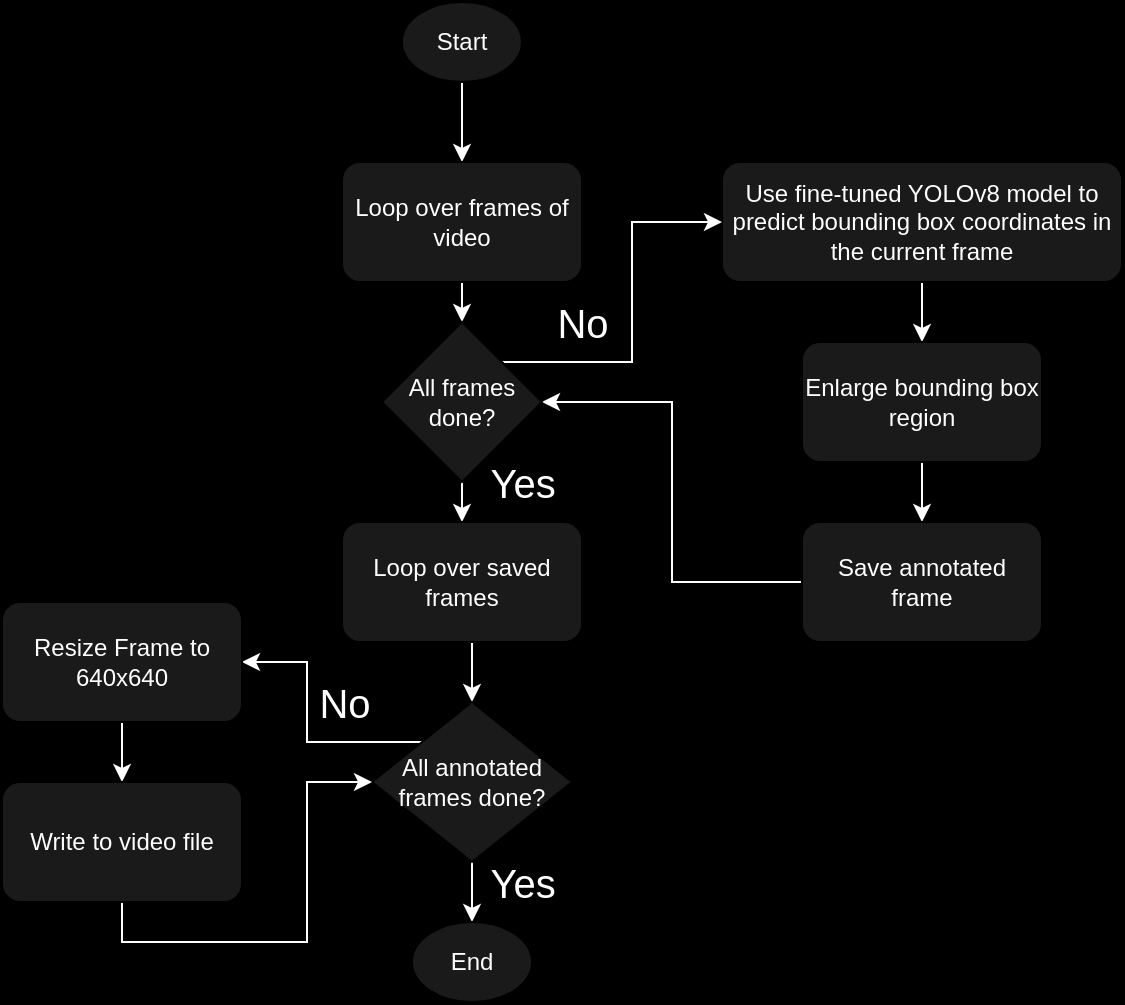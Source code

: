 <mxfile version="24.7.17">
  <diagram name="Page-1" id="p4NSVulmTarPYj4z0CjT">
    <mxGraphModel dx="1195" dy="615" grid="1" gridSize="10" guides="1" tooltips="1" connect="1" arrows="1" fold="1" page="1" pageScale="1" pageWidth="850" pageHeight="1100" background="#000000" math="0" shadow="0">
      <root>
        <mxCell id="0" />
        <mxCell id="1" parent="0" />
        <mxCell id="kT9dJn33GhRSkPyXbfgK-24" style="edgeStyle=orthogonalEdgeStyle;rounded=0;orthogonalLoop=1;jettySize=auto;html=1;exitX=0.5;exitY=1;exitDx=0;exitDy=0;entryX=0.5;entryY=0;entryDx=0;entryDy=0;strokeColor=#FFFFFF;" edge="1" parent="1" source="kT9dJn33GhRSkPyXbfgK-1" target="kT9dJn33GhRSkPyXbfgK-3">
          <mxGeometry relative="1" as="geometry" />
        </mxCell>
        <mxCell id="kT9dJn33GhRSkPyXbfgK-1" value="Start" style="ellipse;whiteSpace=wrap;html=1;fillColor=#1A1A1A;fontColor=#FFFFFF;" vertex="1" parent="1">
          <mxGeometry x="390" y="290" width="60" height="40" as="geometry" />
        </mxCell>
        <mxCell id="kT9dJn33GhRSkPyXbfgK-25" style="edgeStyle=orthogonalEdgeStyle;rounded=0;orthogonalLoop=1;jettySize=auto;html=1;exitX=0.5;exitY=1;exitDx=0;exitDy=0;entryX=0.5;entryY=0;entryDx=0;entryDy=0;strokeColor=#FFFFFF;" edge="1" parent="1" source="kT9dJn33GhRSkPyXbfgK-3" target="kT9dJn33GhRSkPyXbfgK-7">
          <mxGeometry relative="1" as="geometry" />
        </mxCell>
        <mxCell id="kT9dJn33GhRSkPyXbfgK-3" value="Loop over frames of video" style="rounded=1;whiteSpace=wrap;html=1;fillColor=#1A1A1A;fontColor=#FFFFFF;" vertex="1" parent="1">
          <mxGeometry x="360" y="370" width="120" height="60" as="geometry" />
        </mxCell>
        <mxCell id="kT9dJn33GhRSkPyXbfgK-27" style="edgeStyle=orthogonalEdgeStyle;rounded=0;orthogonalLoop=1;jettySize=auto;html=1;exitX=0.5;exitY=1;exitDx=0;exitDy=0;entryX=0.5;entryY=0;entryDx=0;entryDy=0;strokeColor=#FFFFFF;" edge="1" parent="1" source="kT9dJn33GhRSkPyXbfgK-4" target="kT9dJn33GhRSkPyXbfgK-5">
          <mxGeometry relative="1" as="geometry" />
        </mxCell>
        <mxCell id="kT9dJn33GhRSkPyXbfgK-4" value="Use fine-tuned YOLOv8 model to predict bounding box coordinates in the current frame" style="rounded=1;whiteSpace=wrap;html=1;fillColor=#1A1A1A;fontColor=#FFFFFF;" vertex="1" parent="1">
          <mxGeometry x="550" y="370" width="200" height="60" as="geometry" />
        </mxCell>
        <mxCell id="kT9dJn33GhRSkPyXbfgK-28" style="edgeStyle=orthogonalEdgeStyle;rounded=0;orthogonalLoop=1;jettySize=auto;html=1;exitX=0.5;exitY=1;exitDx=0;exitDy=0;entryX=0.5;entryY=0;entryDx=0;entryDy=0;strokeColor=#FFFFFF;" edge="1" parent="1" source="kT9dJn33GhRSkPyXbfgK-5" target="kT9dJn33GhRSkPyXbfgK-6">
          <mxGeometry relative="1" as="geometry" />
        </mxCell>
        <mxCell id="kT9dJn33GhRSkPyXbfgK-5" value="Enlarge bounding box region" style="rounded=1;whiteSpace=wrap;html=1;fillColor=#1A1A1A;fontColor=#FFFFFF;" vertex="1" parent="1">
          <mxGeometry x="590" y="460" width="120" height="60" as="geometry" />
        </mxCell>
        <mxCell id="kT9dJn33GhRSkPyXbfgK-12" style="edgeStyle=orthogonalEdgeStyle;rounded=0;orthogonalLoop=1;jettySize=auto;html=1;exitX=0;exitY=0.5;exitDx=0;exitDy=0;entryX=1;entryY=0.5;entryDx=0;entryDy=0;strokeColor=#FFFFFF;" edge="1" parent="1" source="kT9dJn33GhRSkPyXbfgK-6" target="kT9dJn33GhRSkPyXbfgK-7">
          <mxGeometry relative="1" as="geometry" />
        </mxCell>
        <mxCell id="kT9dJn33GhRSkPyXbfgK-6" value="Save annotated frame" style="rounded=1;whiteSpace=wrap;html=1;fillColor=#1A1A1A;fontColor=#FFFFFF;" vertex="1" parent="1">
          <mxGeometry x="590" y="550" width="120" height="60" as="geometry" />
        </mxCell>
        <mxCell id="kT9dJn33GhRSkPyXbfgK-11" style="edgeStyle=orthogonalEdgeStyle;rounded=0;orthogonalLoop=1;jettySize=auto;html=1;exitX=1;exitY=0;exitDx=0;exitDy=0;entryX=0;entryY=0.5;entryDx=0;entryDy=0;strokeColor=#FFFFFF;" edge="1" parent="1" source="kT9dJn33GhRSkPyXbfgK-7" target="kT9dJn33GhRSkPyXbfgK-4">
          <mxGeometry relative="1" as="geometry" />
        </mxCell>
        <mxCell id="kT9dJn33GhRSkPyXbfgK-29" value="&lt;font style=&quot;font-size: 20px;&quot;&gt;No&lt;/font&gt;" style="edgeLabel;html=1;align=center;verticalAlign=middle;resizable=0;points=[];labelBackgroundColor=none;fontColor=#FFFFFF;" vertex="1" connectable="0" parent="kT9dJn33GhRSkPyXbfgK-11">
          <mxGeometry x="0.022" y="2" relative="1" as="geometry">
            <mxPoint x="-23" y="7" as="offset" />
          </mxGeometry>
        </mxCell>
        <mxCell id="kT9dJn33GhRSkPyXbfgK-13" style="edgeStyle=orthogonalEdgeStyle;rounded=0;orthogonalLoop=1;jettySize=auto;html=1;exitX=0.5;exitY=1;exitDx=0;exitDy=0;entryX=0.5;entryY=0;entryDx=0;entryDy=0;strokeColor=#FFFFFF;" edge="1" parent="1" source="kT9dJn33GhRSkPyXbfgK-7" target="kT9dJn33GhRSkPyXbfgK-8">
          <mxGeometry relative="1" as="geometry" />
        </mxCell>
        <mxCell id="kT9dJn33GhRSkPyXbfgK-30" value="&lt;font style=&quot;font-size: 20px;&quot;&gt;Yes&lt;/font&gt;" style="edgeLabel;html=1;align=center;verticalAlign=middle;resizable=0;points=[];labelBackgroundColor=none;fontColor=#FFFFFF;" vertex="1" connectable="0" parent="kT9dJn33GhRSkPyXbfgK-13">
          <mxGeometry x="-0.6" y="1" relative="1" as="geometry">
            <mxPoint x="29" y="-4" as="offset" />
          </mxGeometry>
        </mxCell>
        <mxCell id="kT9dJn33GhRSkPyXbfgK-7" value="All frames done?" style="rhombus;whiteSpace=wrap;html=1;fillColor=#1A1A1A;fontColor=#FFFFFF;" vertex="1" parent="1">
          <mxGeometry x="380" y="450" width="80" height="80" as="geometry" />
        </mxCell>
        <mxCell id="kT9dJn33GhRSkPyXbfgK-14" style="edgeStyle=orthogonalEdgeStyle;rounded=0;orthogonalLoop=1;jettySize=auto;html=1;exitX=0.5;exitY=1;exitDx=0;exitDy=0;entryX=0.5;entryY=0;entryDx=0;entryDy=0;strokeColor=#FFFFFF;" edge="1" parent="1" source="kT9dJn33GhRSkPyXbfgK-8" target="kT9dJn33GhRSkPyXbfgK-9">
          <mxGeometry relative="1" as="geometry" />
        </mxCell>
        <mxCell id="kT9dJn33GhRSkPyXbfgK-8" value="Loop over saved frames" style="rounded=1;whiteSpace=wrap;html=1;fillColor=#1A1A1A;fontColor=#FFFFFF;" vertex="1" parent="1">
          <mxGeometry x="360" y="550" width="120" height="60" as="geometry" />
        </mxCell>
        <mxCell id="kT9dJn33GhRSkPyXbfgK-17" style="edgeStyle=orthogonalEdgeStyle;rounded=0;orthogonalLoop=1;jettySize=auto;html=1;exitX=0;exitY=0;exitDx=0;exitDy=0;entryX=1;entryY=0.5;entryDx=0;entryDy=0;strokeColor=#FFFFFF;" edge="1" parent="1" source="kT9dJn33GhRSkPyXbfgK-9" target="kT9dJn33GhRSkPyXbfgK-15">
          <mxGeometry relative="1" as="geometry" />
        </mxCell>
        <mxCell id="kT9dJn33GhRSkPyXbfgK-31" value="&lt;font style=&quot;font-size: 20px;&quot;&gt;No&lt;/font&gt;" style="edgeLabel;html=1;align=center;verticalAlign=middle;resizable=0;points=[];labelBackgroundColor=none;fontColor=#FFFFFF;" vertex="1" connectable="0" parent="kT9dJn33GhRSkPyXbfgK-17">
          <mxGeometry x="0.085" relative="1" as="geometry">
            <mxPoint x="18" y="-7" as="offset" />
          </mxGeometry>
        </mxCell>
        <mxCell id="kT9dJn33GhRSkPyXbfgK-23" style="edgeStyle=orthogonalEdgeStyle;rounded=0;orthogonalLoop=1;jettySize=auto;html=1;exitX=0.5;exitY=1;exitDx=0;exitDy=0;entryX=0.5;entryY=0;entryDx=0;entryDy=0;strokeColor=#FFFFFF;" edge="1" parent="1" source="kT9dJn33GhRSkPyXbfgK-9" target="kT9dJn33GhRSkPyXbfgK-10">
          <mxGeometry relative="1" as="geometry" />
        </mxCell>
        <mxCell id="kT9dJn33GhRSkPyXbfgK-32" value="&lt;font style=&quot;font-size: 20px;&quot;&gt;Yes&lt;/font&gt;" style="edgeLabel;html=1;align=center;verticalAlign=middle;resizable=0;points=[];labelBackgroundColor=none;fontColor=#FFFFFF;" vertex="1" connectable="0" parent="kT9dJn33GhRSkPyXbfgK-23">
          <mxGeometry x="-0.067" y="-2" relative="1" as="geometry">
            <mxPoint x="27" y="-4" as="offset" />
          </mxGeometry>
        </mxCell>
        <mxCell id="kT9dJn33GhRSkPyXbfgK-9" value="All annotated frames done?" style="rhombus;whiteSpace=wrap;html=1;fillColor=#1A1A1A;fontColor=#FFFFFF;" vertex="1" parent="1">
          <mxGeometry x="375" y="640" width="100" height="80" as="geometry" />
        </mxCell>
        <mxCell id="kT9dJn33GhRSkPyXbfgK-10" value="End" style="ellipse;whiteSpace=wrap;html=1;fillColor=#1A1A1A;fontColor=#FFFFFF;" vertex="1" parent="1">
          <mxGeometry x="395" y="750" width="60" height="40" as="geometry" />
        </mxCell>
        <mxCell id="kT9dJn33GhRSkPyXbfgK-22" style="edgeStyle=orthogonalEdgeStyle;rounded=0;orthogonalLoop=1;jettySize=auto;html=1;exitX=0.5;exitY=1;exitDx=0;exitDy=0;entryX=0.5;entryY=0;entryDx=0;entryDy=0;strokeColor=#FFFFFF;" edge="1" parent="1" source="kT9dJn33GhRSkPyXbfgK-15" target="kT9dJn33GhRSkPyXbfgK-16">
          <mxGeometry relative="1" as="geometry" />
        </mxCell>
        <mxCell id="kT9dJn33GhRSkPyXbfgK-15" value="Resize Frame to 640x640" style="rounded=1;whiteSpace=wrap;html=1;fillColor=#1A1A1A;fontColor=#FFFFFF;" vertex="1" parent="1">
          <mxGeometry x="190" y="590" width="120" height="60" as="geometry" />
        </mxCell>
        <mxCell id="kT9dJn33GhRSkPyXbfgK-21" style="edgeStyle=orthogonalEdgeStyle;rounded=0;orthogonalLoop=1;jettySize=auto;html=1;exitX=0.5;exitY=1;exitDx=0;exitDy=0;entryX=0;entryY=0.5;entryDx=0;entryDy=0;strokeColor=#FFFFFF;" edge="1" parent="1" source="kT9dJn33GhRSkPyXbfgK-16" target="kT9dJn33GhRSkPyXbfgK-9">
          <mxGeometry relative="1" as="geometry" />
        </mxCell>
        <mxCell id="kT9dJn33GhRSkPyXbfgK-16" value="Write to video file" style="rounded=1;whiteSpace=wrap;html=1;fillColor=#1A1A1A;fontColor=#FFFFFF;" vertex="1" parent="1">
          <mxGeometry x="190" y="680" width="120" height="60" as="geometry" />
        </mxCell>
      </root>
    </mxGraphModel>
  </diagram>
</mxfile>
